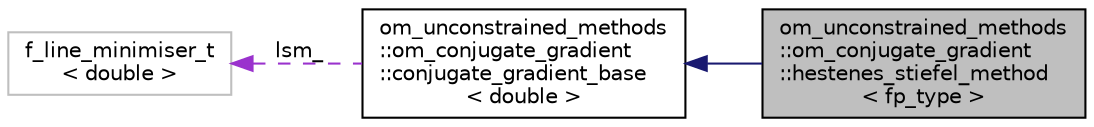 digraph "om_unconstrained_methods::om_conjugate_gradient::hestenes_stiefel_method&lt; fp_type &gt;"
{
 // LATEX_PDF_SIZE
  edge [fontname="Helvetica",fontsize="10",labelfontname="Helvetica",labelfontsize="10"];
  node [fontname="Helvetica",fontsize="10",shape=record];
  rankdir="LR";
  Node1 [label="om_unconstrained_methods\l::om_conjugate_gradient\l::hestenes_stiefel_method\l\< fp_type \>",height=0.2,width=0.4,color="black", fillcolor="grey75", style="filled", fontcolor="black",tooltip="Hestenes-Stiefel method object."];
  Node2 -> Node1 [dir="back",color="midnightblue",fontsize="10",style="solid",fontname="Helvetica"];
  Node2 [label="om_unconstrained_methods\l::om_conjugate_gradient\l::conjugate_gradient_base\l\< double \>",height=0.2,width=0.4,color="black", fillcolor="white", style="filled",URL="$classom__unconstrained__methods_1_1om__conjugate__gradient_1_1conjugate__gradient__base.html",tooltip=" "];
  Node3 -> Node2 [dir="back",color="darkorchid3",fontsize="10",style="dashed",label=" lsm_" ,fontname="Helvetica"];
  Node3 [label="f_line_minimiser_t\l\< double \>",height=0.2,width=0.4,color="grey75", fillcolor="white", style="filled",tooltip=" "];
}
